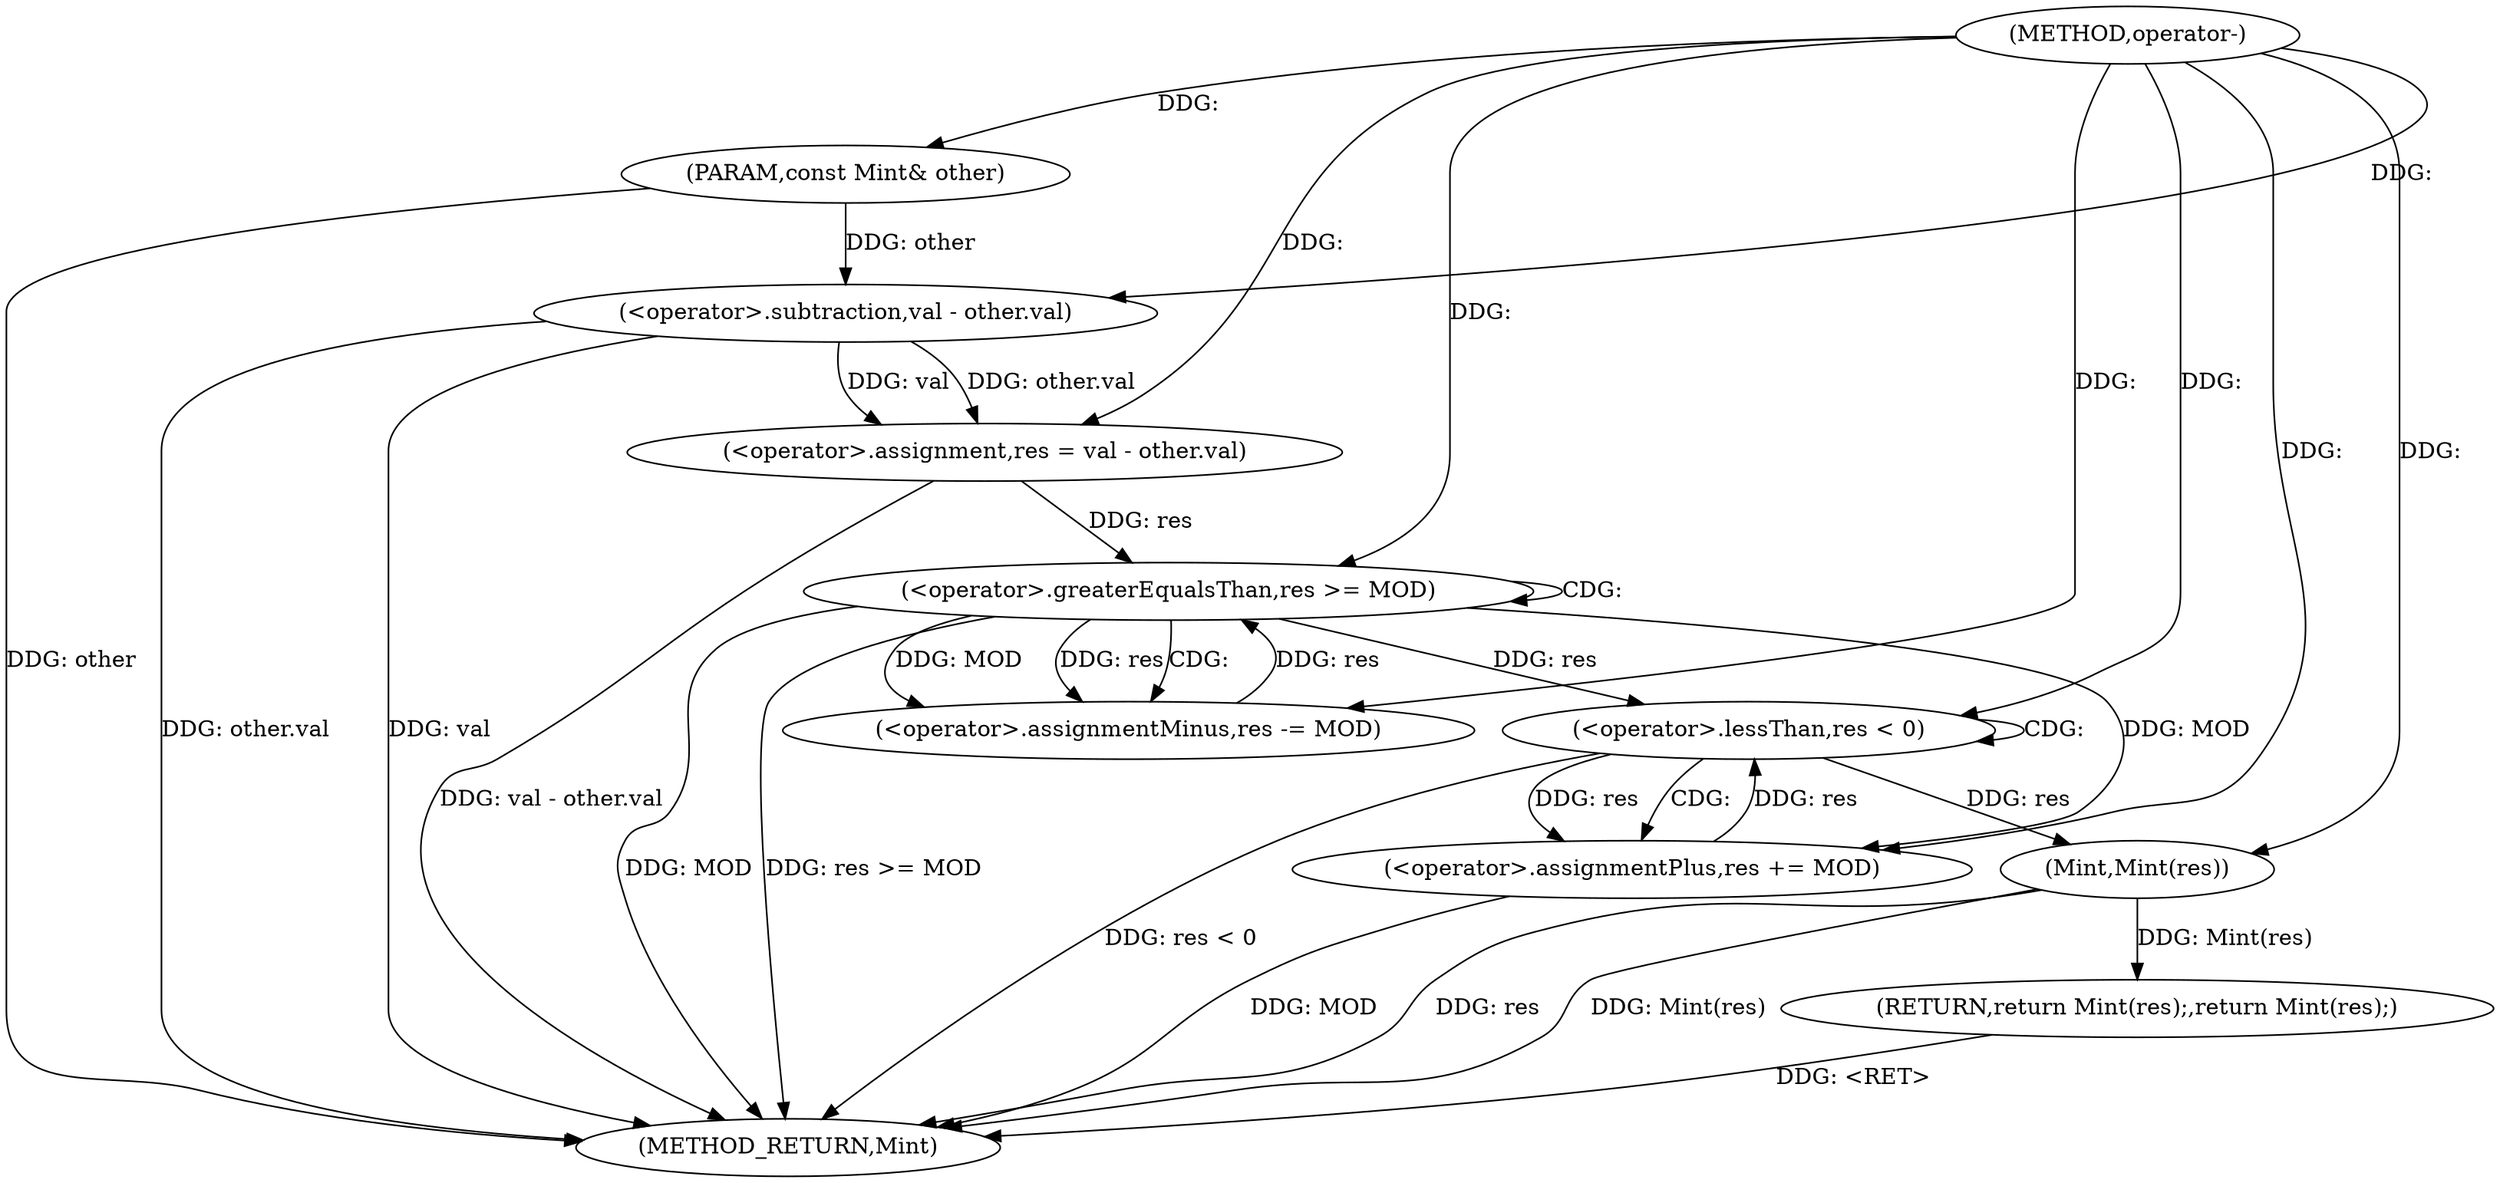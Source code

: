 digraph "operator-" {  
"1000458" [label = "(METHOD,operator-)" ]
"1000486" [label = "(METHOD_RETURN,Mint)" ]
"1000459" [label = "(PARAM,const Mint& other)" ]
"1000462" [label = "(<operator>.assignment,res = val - other.val)" ]
"1000483" [label = "(RETURN,return Mint(res);,return Mint(res);)" ]
"1000470" [label = "(<operator>.greaterEqualsThan,res >= MOD)" ]
"1000473" [label = "(<operator>.assignmentMinus,res -= MOD)" ]
"1000477" [label = "(<operator>.lessThan,res < 0)" ]
"1000480" [label = "(<operator>.assignmentPlus,res += MOD)" ]
"1000484" [label = "(Mint,Mint(res))" ]
"1000464" [label = "(<operator>.subtraction,val - other.val)" ]
  "1000483" -> "1000486"  [ label = "DDG: <RET>"] 
  "1000459" -> "1000486"  [ label = "DDG: other"] 
  "1000464" -> "1000486"  [ label = "DDG: other.val"] 
  "1000462" -> "1000486"  [ label = "DDG: val - other.val"] 
  "1000470" -> "1000486"  [ label = "DDG: MOD"] 
  "1000470" -> "1000486"  [ label = "DDG: res >= MOD"] 
  "1000477" -> "1000486"  [ label = "DDG: res < 0"] 
  "1000484" -> "1000486"  [ label = "DDG: res"] 
  "1000484" -> "1000486"  [ label = "DDG: Mint(res)"] 
  "1000480" -> "1000486"  [ label = "DDG: MOD"] 
  "1000464" -> "1000486"  [ label = "DDG: val"] 
  "1000458" -> "1000459"  [ label = "DDG: "] 
  "1000464" -> "1000462"  [ label = "DDG: val"] 
  "1000464" -> "1000462"  [ label = "DDG: other.val"] 
  "1000484" -> "1000483"  [ label = "DDG: Mint(res)"] 
  "1000458" -> "1000462"  [ label = "DDG: "] 
  "1000470" -> "1000473"  [ label = "DDG: MOD"] 
  "1000458" -> "1000473"  [ label = "DDG: "] 
  "1000470" -> "1000480"  [ label = "DDG: MOD"] 
  "1000458" -> "1000480"  [ label = "DDG: "] 
  "1000458" -> "1000464"  [ label = "DDG: "] 
  "1000459" -> "1000464"  [ label = "DDG: other"] 
  "1000462" -> "1000470"  [ label = "DDG: res"] 
  "1000473" -> "1000470"  [ label = "DDG: res"] 
  "1000458" -> "1000470"  [ label = "DDG: "] 
  "1000470" -> "1000473"  [ label = "DDG: res"] 
  "1000470" -> "1000477"  [ label = "DDG: res"] 
  "1000480" -> "1000477"  [ label = "DDG: res"] 
  "1000458" -> "1000477"  [ label = "DDG: "] 
  "1000477" -> "1000480"  [ label = "DDG: res"] 
  "1000477" -> "1000484"  [ label = "DDG: res"] 
  "1000458" -> "1000484"  [ label = "DDG: "] 
  "1000470" -> "1000473"  [ label = "CDG: "] 
  "1000470" -> "1000470"  [ label = "CDG: "] 
  "1000477" -> "1000477"  [ label = "CDG: "] 
  "1000477" -> "1000480"  [ label = "CDG: "] 
}
